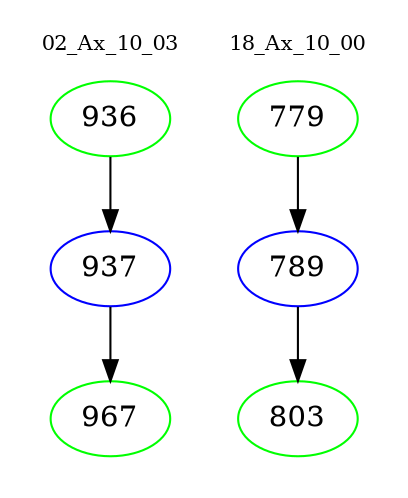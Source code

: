 digraph{
subgraph cluster_0 {
color = white
label = "02_Ax_10_03";
fontsize=10;
T0_936 [label="936", color="green"]
T0_936 -> T0_937 [color="black"]
T0_937 [label="937", color="blue"]
T0_937 -> T0_967 [color="black"]
T0_967 [label="967", color="green"]
}
subgraph cluster_1 {
color = white
label = "18_Ax_10_00";
fontsize=10;
T1_779 [label="779", color="green"]
T1_779 -> T1_789 [color="black"]
T1_789 [label="789", color="blue"]
T1_789 -> T1_803 [color="black"]
T1_803 [label="803", color="green"]
}
}
